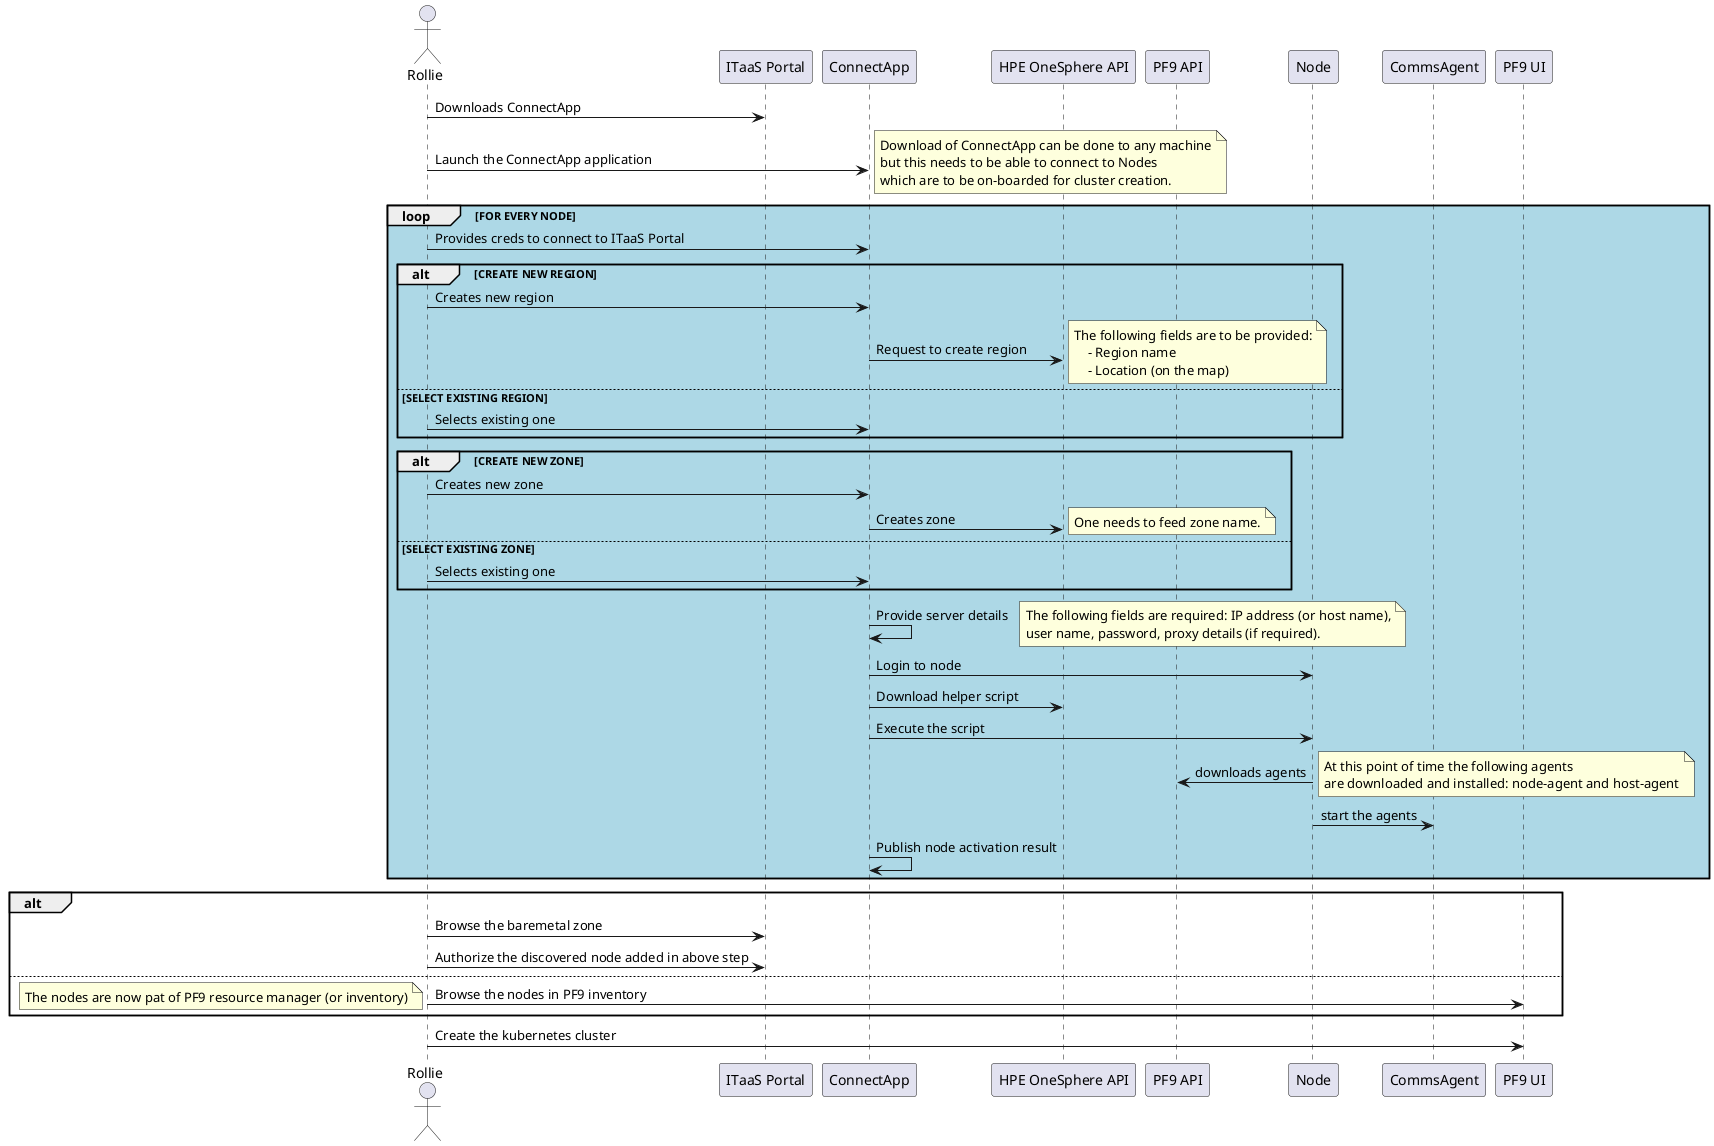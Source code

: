 @startuml

actor Rollie

participant "ITaaS Portal"
participant ConnectApp
participant "HPE OneSphere API"
participant "PF9 API"
participant Node
participant CommsAgent
participant "PF9 UI"



Rollie -> "ITaaS Portal": Downloads ConnectApp
Rollie -> ConnectApp: Launch the ConnectApp application
note right
    Download of ConnectApp can be done to any machine
    but this needs to be able to connect to Nodes
    which are to be on-boarded for cluster creation.
end note

loop #LightBlue FOR EVERY NODE
    Rollie -> ConnectApp: Provides creds to connect to ITaaS Portal

    alt CREATE NEW REGION
        Rollie -> ConnectApp: Creates new region
        ConnectApp -> "HPE OneSphere API": Request to create region
        note right
            The following fields are to be provided:
                - Region name
                - Location (on the map)
        end note
    else SELECT EXISTING REGION
        Rollie -> ConnectApp: Selects existing one
    end

    alt CREATE NEW ZONE
        Rollie -> ConnectApp: Creates new zone
        ConnectApp -> "HPE OneSphere API": Creates zone
         note right
            One needs to feed zone name.
         end note
    else SELECT EXISTING ZONE
        Rollie -> ConnectApp: Selects existing one
    end

    ConnectApp -> ConnectApp: Provide server details
    note right
         The following fields are required: IP address (or host name),
         user name, password, proxy details (if required).
    end note
    ConnectApp -> Node: Login to node
    ConnectApp -> "HPE OneSphere API" : Download helper script
    ConnectApp -> Node : Execute the script
    Node -> "PF9 API": downloads agents
    note right
        At this point of time the following agents
        are downloaded and installed: node-agent and host-agent
    end note
    Node -> CommsAgent: start the agents
    ConnectApp -> ConnectApp: Publish node activation result
end loop

alt
    Rollie -> "ITaaS Portal": Browse the baremetal zone
    Rollie -> "ITaaS Portal": Authorize the discovered node added in above step
else
    Rollie -> "PF9 UI": Browse the nodes in PF9 inventory
    note left
        The nodes are now pat of PF9 resource manager (or inventory)
    end note
end

Rollie -> "PF9 UI": Create the kubernetes cluster

@enduml